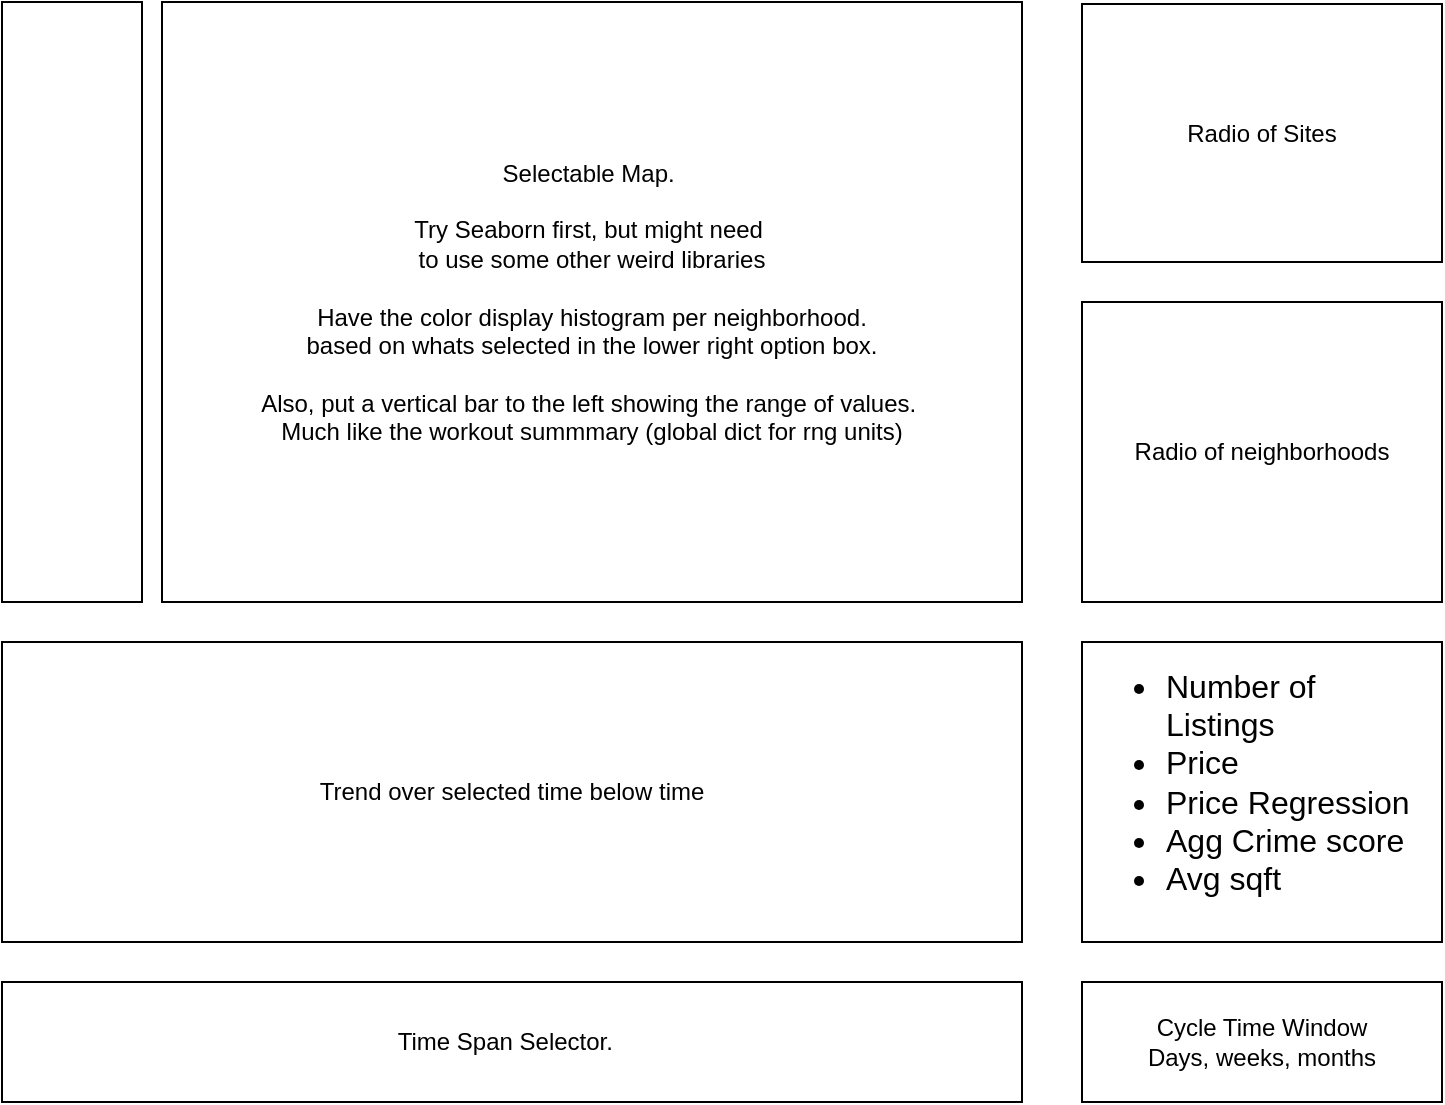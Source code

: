 <mxfile>
    <diagram id="vCxmcyvYUJ1T7m7YYW19" name="Page-1">
        <mxGraphModel dx="807" dy="1156" grid="1" gridSize="10" guides="1" tooltips="1" connect="1" arrows="1" fold="1" page="1" pageScale="1" pageWidth="850" pageHeight="1100" math="0" shadow="0">
            <root>
                <mxCell id="0"/>
                <mxCell id="1" parent="0"/>
                <mxCell id="2" value="Selectable Map.&amp;nbsp;&lt;br&gt;&lt;br&gt;Try Seaborn first, but might need&amp;nbsp;&lt;br&gt;to use some other weird libraries&lt;br&gt;&lt;br&gt;Have the color display histogram per neighborhood. &lt;br&gt;based on whats selected in the lower right option box.&lt;br&gt;&lt;br&gt;Also, put a vertical bar to the left showing the range of values.&amp;nbsp; &lt;br&gt;Much like the workout summmary (global dict for rng units)" style="rounded=0;whiteSpace=wrap;html=1;" parent="1" vertex="1">
                    <mxGeometry x="270" y="70" width="430" height="300" as="geometry"/>
                </mxCell>
                <mxCell id="3" value="Time Span Selector.&amp;nbsp;&amp;nbsp;" style="rounded=0;whiteSpace=wrap;html=1;" parent="1" vertex="1">
                    <mxGeometry x="190" y="560" width="510" height="60" as="geometry"/>
                </mxCell>
                <mxCell id="4" value="" style="rounded=0;whiteSpace=wrap;html=1;" parent="1" vertex="1">
                    <mxGeometry x="730" y="390" width="180" height="150" as="geometry"/>
                </mxCell>
                <mxCell id="6" value="Radio of Sites" style="rounded=0;whiteSpace=wrap;html=1;" parent="1" vertex="1">
                    <mxGeometry x="730" y="71" width="180" height="129" as="geometry"/>
                </mxCell>
                <mxCell id="8" value="&lt;ul style=&quot;font-size: 16px;&quot;&gt;&lt;li&gt;&lt;span style=&quot;background-color: initial;&quot;&gt;Number of Listings&lt;/span&gt;&lt;br&gt;&lt;/li&gt;&lt;li&gt;&lt;span style=&quot;background-color: initial;&quot;&gt;Price&lt;/span&gt;&lt;/li&gt;&lt;li&gt;&lt;font style=&quot;font-size: 16px;&quot;&gt;Price Regression&lt;/font&gt;&lt;/li&gt;&lt;li&gt;&lt;font style=&quot;font-size: 16px;&quot;&gt;Agg Crime score&lt;/font&gt;&lt;/li&gt;&lt;li&gt;&lt;font style=&quot;font-size: 16px;&quot;&gt;Avg sqft&lt;/font&gt;&lt;/li&gt;&lt;/ul&gt;" style="text;strokeColor=none;fillColor=none;html=1;whiteSpace=wrap;verticalAlign=middle;overflow=hidden;" parent="1" vertex="1">
                    <mxGeometry x="730" y="380" width="170" height="160" as="geometry"/>
                </mxCell>
                <mxCell id="9" value="Trend over selected time below time" style="rounded=0;whiteSpace=wrap;html=1;" parent="1" vertex="1">
                    <mxGeometry x="190" y="390" width="510" height="150" as="geometry"/>
                </mxCell>
                <mxCell id="10" value="" style="rounded=0;whiteSpace=wrap;html=1;" parent="1" vertex="1">
                    <mxGeometry x="190" y="70" width="70" height="300" as="geometry"/>
                </mxCell>
                <mxCell id="11" value="Cycle Time Window&lt;br&gt;Days, weeks, months" style="rounded=0;whiteSpace=wrap;html=1;" parent="1" vertex="1">
                    <mxGeometry x="730" y="560" width="180" height="60" as="geometry"/>
                </mxCell>
                <mxCell id="13" value="Radio of neighborhoods" style="rounded=0;whiteSpace=wrap;html=1;" vertex="1" parent="1">
                    <mxGeometry x="730" y="220" width="180" height="150" as="geometry"/>
                </mxCell>
            </root>
        </mxGraphModel>
    </diagram>
</mxfile>